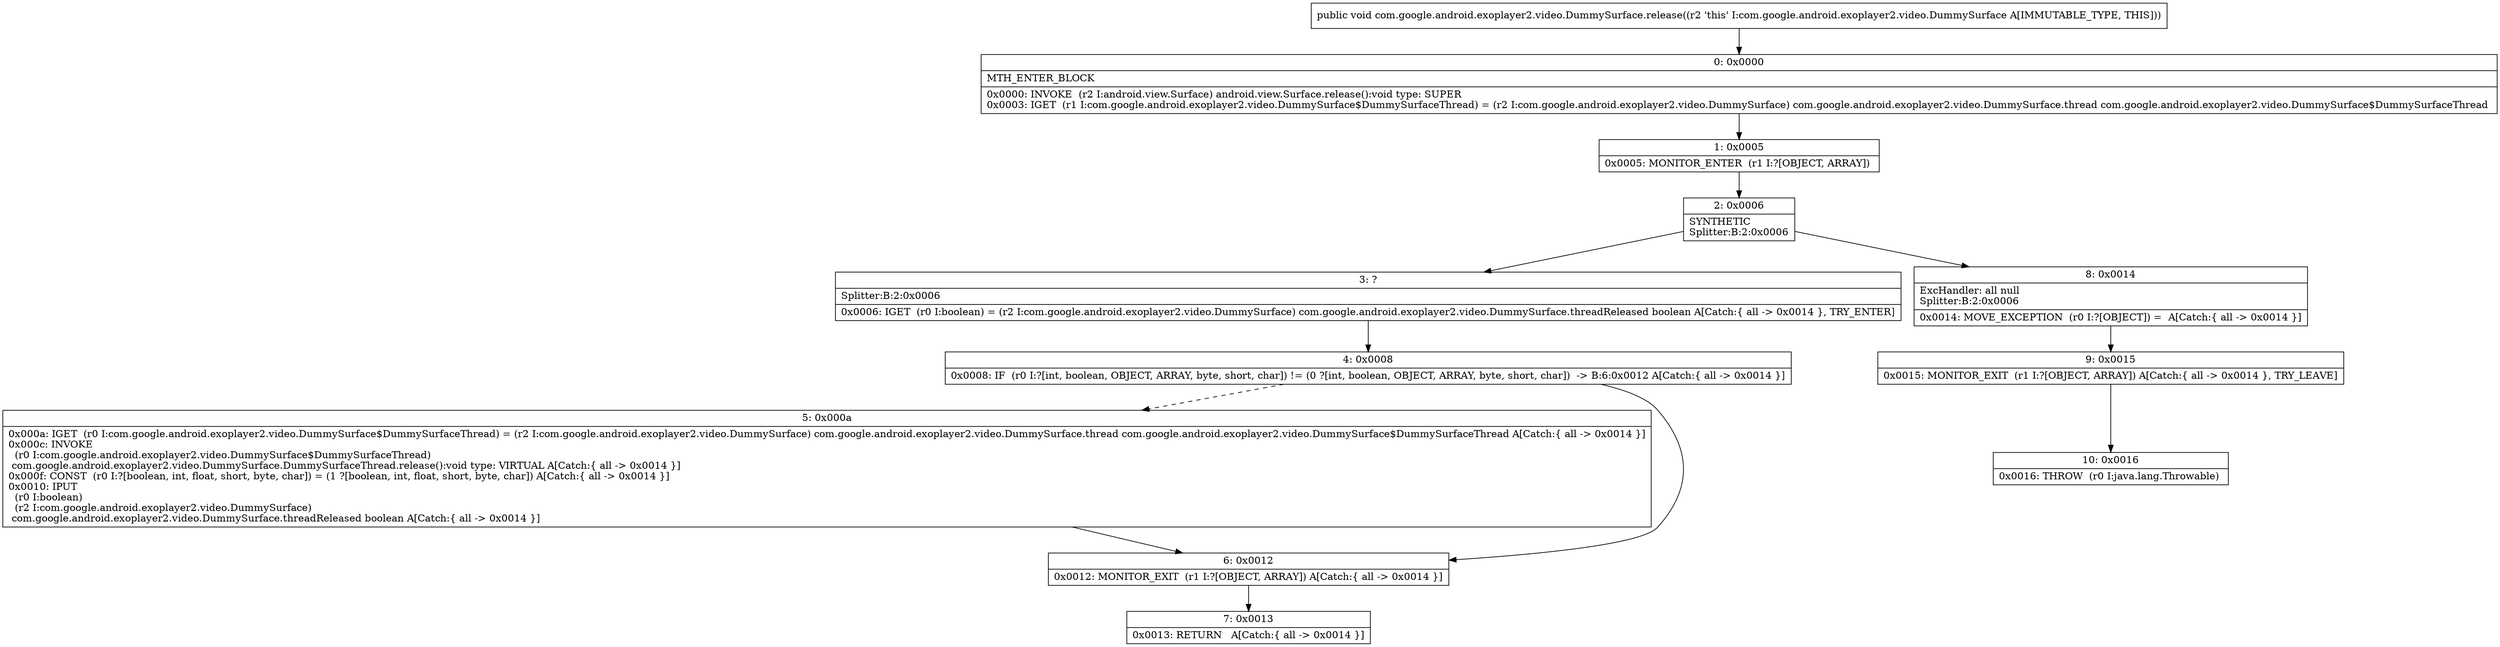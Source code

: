 digraph "CFG forcom.google.android.exoplayer2.video.DummySurface.release()V" {
Node_0 [shape=record,label="{0\:\ 0x0000|MTH_ENTER_BLOCK\l|0x0000: INVOKE  (r2 I:android.view.Surface) android.view.Surface.release():void type: SUPER \l0x0003: IGET  (r1 I:com.google.android.exoplayer2.video.DummySurface$DummySurfaceThread) = (r2 I:com.google.android.exoplayer2.video.DummySurface) com.google.android.exoplayer2.video.DummySurface.thread com.google.android.exoplayer2.video.DummySurface$DummySurfaceThread \l}"];
Node_1 [shape=record,label="{1\:\ 0x0005|0x0005: MONITOR_ENTER  (r1 I:?[OBJECT, ARRAY]) \l}"];
Node_2 [shape=record,label="{2\:\ 0x0006|SYNTHETIC\lSplitter:B:2:0x0006\l}"];
Node_3 [shape=record,label="{3\:\ ?|Splitter:B:2:0x0006\l|0x0006: IGET  (r0 I:boolean) = (r2 I:com.google.android.exoplayer2.video.DummySurface) com.google.android.exoplayer2.video.DummySurface.threadReleased boolean A[Catch:\{ all \-\> 0x0014 \}, TRY_ENTER]\l}"];
Node_4 [shape=record,label="{4\:\ 0x0008|0x0008: IF  (r0 I:?[int, boolean, OBJECT, ARRAY, byte, short, char]) != (0 ?[int, boolean, OBJECT, ARRAY, byte, short, char])  \-\> B:6:0x0012 A[Catch:\{ all \-\> 0x0014 \}]\l}"];
Node_5 [shape=record,label="{5\:\ 0x000a|0x000a: IGET  (r0 I:com.google.android.exoplayer2.video.DummySurface$DummySurfaceThread) = (r2 I:com.google.android.exoplayer2.video.DummySurface) com.google.android.exoplayer2.video.DummySurface.thread com.google.android.exoplayer2.video.DummySurface$DummySurfaceThread A[Catch:\{ all \-\> 0x0014 \}]\l0x000c: INVOKE  \l  (r0 I:com.google.android.exoplayer2.video.DummySurface$DummySurfaceThread)\l com.google.android.exoplayer2.video.DummySurface.DummySurfaceThread.release():void type: VIRTUAL A[Catch:\{ all \-\> 0x0014 \}]\l0x000f: CONST  (r0 I:?[boolean, int, float, short, byte, char]) = (1 ?[boolean, int, float, short, byte, char]) A[Catch:\{ all \-\> 0x0014 \}]\l0x0010: IPUT  \l  (r0 I:boolean)\l  (r2 I:com.google.android.exoplayer2.video.DummySurface)\l com.google.android.exoplayer2.video.DummySurface.threadReleased boolean A[Catch:\{ all \-\> 0x0014 \}]\l}"];
Node_6 [shape=record,label="{6\:\ 0x0012|0x0012: MONITOR_EXIT  (r1 I:?[OBJECT, ARRAY]) A[Catch:\{ all \-\> 0x0014 \}]\l}"];
Node_7 [shape=record,label="{7\:\ 0x0013|0x0013: RETURN   A[Catch:\{ all \-\> 0x0014 \}]\l}"];
Node_8 [shape=record,label="{8\:\ 0x0014|ExcHandler: all null\lSplitter:B:2:0x0006\l|0x0014: MOVE_EXCEPTION  (r0 I:?[OBJECT]) =  A[Catch:\{ all \-\> 0x0014 \}]\l}"];
Node_9 [shape=record,label="{9\:\ 0x0015|0x0015: MONITOR_EXIT  (r1 I:?[OBJECT, ARRAY]) A[Catch:\{ all \-\> 0x0014 \}, TRY_LEAVE]\l}"];
Node_10 [shape=record,label="{10\:\ 0x0016|0x0016: THROW  (r0 I:java.lang.Throwable) \l}"];
MethodNode[shape=record,label="{public void com.google.android.exoplayer2.video.DummySurface.release((r2 'this' I:com.google.android.exoplayer2.video.DummySurface A[IMMUTABLE_TYPE, THIS])) }"];
MethodNode -> Node_0;
Node_0 -> Node_1;
Node_1 -> Node_2;
Node_2 -> Node_3;
Node_2 -> Node_8;
Node_3 -> Node_4;
Node_4 -> Node_5[style=dashed];
Node_4 -> Node_6;
Node_5 -> Node_6;
Node_6 -> Node_7;
Node_8 -> Node_9;
Node_9 -> Node_10;
}

